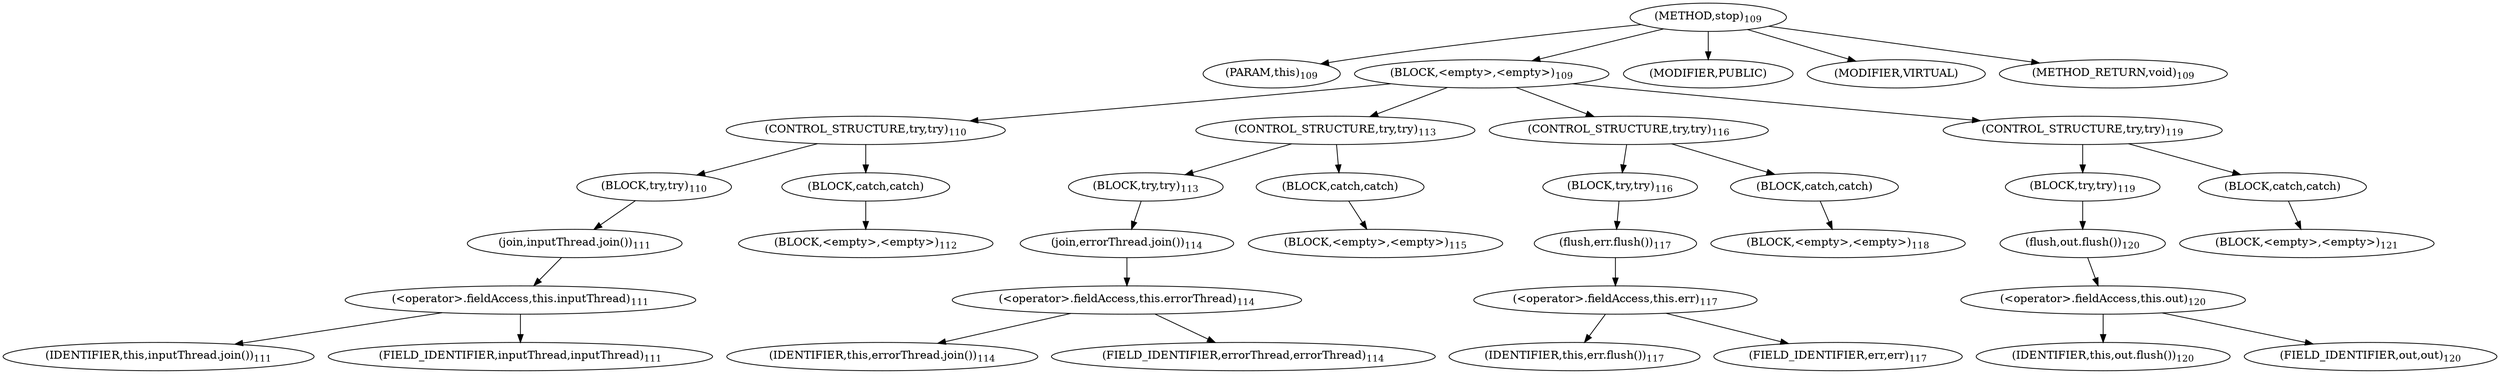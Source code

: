 digraph "stop" {  
"130" [label = <(METHOD,stop)<SUB>109</SUB>> ]
"131" [label = <(PARAM,this)<SUB>109</SUB>> ]
"132" [label = <(BLOCK,&lt;empty&gt;,&lt;empty&gt;)<SUB>109</SUB>> ]
"133" [label = <(CONTROL_STRUCTURE,try,try)<SUB>110</SUB>> ]
"134" [label = <(BLOCK,try,try)<SUB>110</SUB>> ]
"135" [label = <(join,inputThread.join())<SUB>111</SUB>> ]
"136" [label = <(&lt;operator&gt;.fieldAccess,this.inputThread)<SUB>111</SUB>> ]
"137" [label = <(IDENTIFIER,this,inputThread.join())<SUB>111</SUB>> ]
"138" [label = <(FIELD_IDENTIFIER,inputThread,inputThread)<SUB>111</SUB>> ]
"139" [label = <(BLOCK,catch,catch)> ]
"140" [label = <(BLOCK,&lt;empty&gt;,&lt;empty&gt;)<SUB>112</SUB>> ]
"141" [label = <(CONTROL_STRUCTURE,try,try)<SUB>113</SUB>> ]
"142" [label = <(BLOCK,try,try)<SUB>113</SUB>> ]
"143" [label = <(join,errorThread.join())<SUB>114</SUB>> ]
"144" [label = <(&lt;operator&gt;.fieldAccess,this.errorThread)<SUB>114</SUB>> ]
"145" [label = <(IDENTIFIER,this,errorThread.join())<SUB>114</SUB>> ]
"146" [label = <(FIELD_IDENTIFIER,errorThread,errorThread)<SUB>114</SUB>> ]
"147" [label = <(BLOCK,catch,catch)> ]
"148" [label = <(BLOCK,&lt;empty&gt;,&lt;empty&gt;)<SUB>115</SUB>> ]
"149" [label = <(CONTROL_STRUCTURE,try,try)<SUB>116</SUB>> ]
"150" [label = <(BLOCK,try,try)<SUB>116</SUB>> ]
"151" [label = <(flush,err.flush())<SUB>117</SUB>> ]
"152" [label = <(&lt;operator&gt;.fieldAccess,this.err)<SUB>117</SUB>> ]
"153" [label = <(IDENTIFIER,this,err.flush())<SUB>117</SUB>> ]
"154" [label = <(FIELD_IDENTIFIER,err,err)<SUB>117</SUB>> ]
"155" [label = <(BLOCK,catch,catch)> ]
"156" [label = <(BLOCK,&lt;empty&gt;,&lt;empty&gt;)<SUB>118</SUB>> ]
"157" [label = <(CONTROL_STRUCTURE,try,try)<SUB>119</SUB>> ]
"158" [label = <(BLOCK,try,try)<SUB>119</SUB>> ]
"159" [label = <(flush,out.flush())<SUB>120</SUB>> ]
"160" [label = <(&lt;operator&gt;.fieldAccess,this.out)<SUB>120</SUB>> ]
"161" [label = <(IDENTIFIER,this,out.flush())<SUB>120</SUB>> ]
"162" [label = <(FIELD_IDENTIFIER,out,out)<SUB>120</SUB>> ]
"163" [label = <(BLOCK,catch,catch)> ]
"164" [label = <(BLOCK,&lt;empty&gt;,&lt;empty&gt;)<SUB>121</SUB>> ]
"165" [label = <(MODIFIER,PUBLIC)> ]
"166" [label = <(MODIFIER,VIRTUAL)> ]
"167" [label = <(METHOD_RETURN,void)<SUB>109</SUB>> ]
  "130" -> "131" 
  "130" -> "132" 
  "130" -> "165" 
  "130" -> "166" 
  "130" -> "167" 
  "132" -> "133" 
  "132" -> "141" 
  "132" -> "149" 
  "132" -> "157" 
  "133" -> "134" 
  "133" -> "139" 
  "134" -> "135" 
  "135" -> "136" 
  "136" -> "137" 
  "136" -> "138" 
  "139" -> "140" 
  "141" -> "142" 
  "141" -> "147" 
  "142" -> "143" 
  "143" -> "144" 
  "144" -> "145" 
  "144" -> "146" 
  "147" -> "148" 
  "149" -> "150" 
  "149" -> "155" 
  "150" -> "151" 
  "151" -> "152" 
  "152" -> "153" 
  "152" -> "154" 
  "155" -> "156" 
  "157" -> "158" 
  "157" -> "163" 
  "158" -> "159" 
  "159" -> "160" 
  "160" -> "161" 
  "160" -> "162" 
  "163" -> "164" 
}
